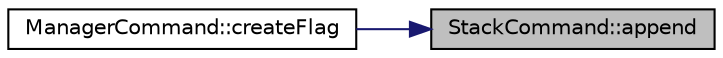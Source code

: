 digraph "StackCommand::append"
{
 // LATEX_PDF_SIZE
  edge [fontname="Helvetica",fontsize="10",labelfontname="Helvetica",labelfontsize="10"];
  node [fontname="Helvetica",fontsize="10",shape=record];
  rankdir="RL";
  Node1 [label="StackCommand::append",height=0.2,width=0.4,color="black", fillcolor="grey75", style="filled", fontcolor="black",tooltip="Metod para añadir un nuevo Comando."];
  Node1 -> Node2 [dir="back",color="midnightblue",fontsize="10",style="solid"];
  Node2 [label="ManagerCommand::createFlag",height=0.2,width=0.4,color="black", fillcolor="white", style="filled",URL="$class_manager_command.html#a85c3d8e55230a60728f14a6c2c33e117",tooltip="Metodo responsable de la creacion de los comandos correspondientes a las Banderas."];
}
